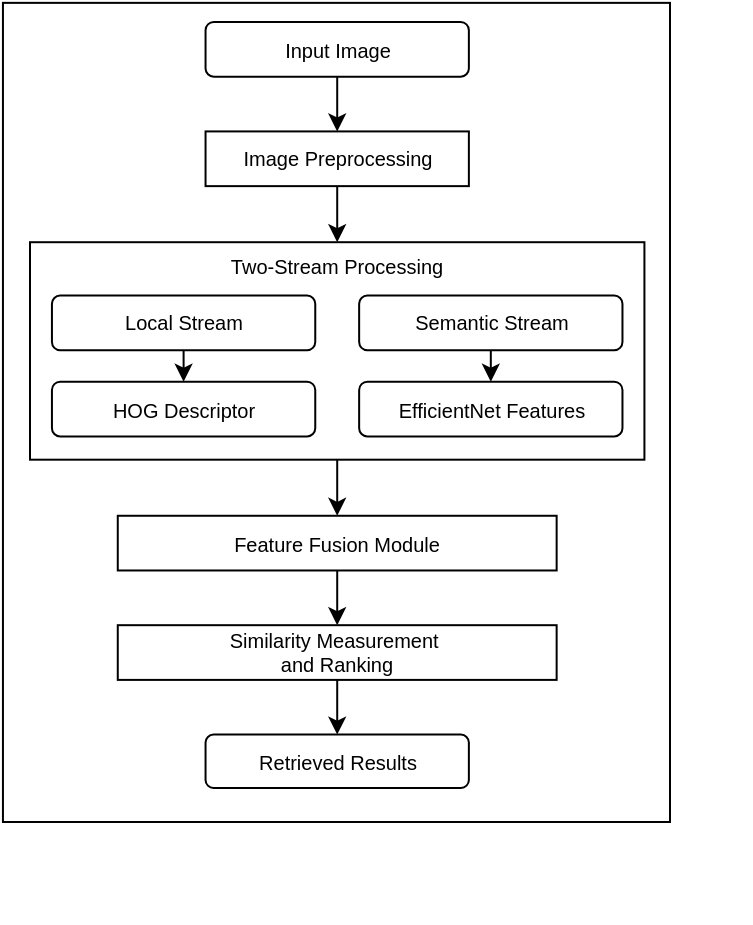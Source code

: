 <mxfile version="26.1.0">
  <diagram name="CBIR System Architecture" id="S-0bKFMH3jOqiqkQE8cs">
    <mxGraphModel dx="1002" dy="531" grid="1" gridSize="10" guides="1" tooltips="1" connect="1" arrows="1" fold="1" page="1" pageScale="1" pageWidth="827" pageHeight="1169" math="0" shadow="0">
      <root>
        <mxCell id="0" />
        <mxCell id="1" parent="0" />
        <mxCell id="0YmC3L3jLY-4lqqq2FHN-2" value="" style="group;fontSize=10;strokeWidth=1;" vertex="1" connectable="0" parent="1">
          <mxGeometry x="480" y="290" width="360" height="450" as="geometry" />
        </mxCell>
        <mxCell id="0YmC3L3jLY-4lqqq2FHN-3" value="" style="rounded=0;whiteSpace=wrap;html=1;" vertex="1" parent="0YmC3L3jLY-4lqqq2FHN-2">
          <mxGeometry x="-13.53" y="-9.57" width="333.53" height="409.57" as="geometry" />
        </mxCell>
        <mxCell id="2SeL0Gn1fTy4U4uI-d4s-10" style="edgeStyle=orthogonalEdgeStyle;rounded=0;orthogonalLoop=1;jettySize=auto;html=1;exitX=0.5;exitY=1;exitDx=0;exitDy=0;entryX=0.5;entryY=0;entryDx=0;entryDy=0;strokeWidth=1;fontStyle=0;fontSize=10;" parent="0YmC3L3jLY-4lqqq2FHN-2" source="Cbja1di_zOioqlzYBnRs-15" target="Cbja1di_zOioqlzYBnRs-16" edge="1">
          <mxGeometry relative="1" as="geometry" />
        </mxCell>
        <mxCell id="Cbja1di_zOioqlzYBnRs-15" value="&lt;span style=&quot;text-wrap-mode: nowrap;&quot;&gt;Two-Stream Processing&lt;/span&gt;" style="rounded=0;whiteSpace=wrap;html=1;verticalAlign=top;fontStyle=0;fontSize=10;strokeWidth=1;" parent="0YmC3L3jLY-4lqqq2FHN-2" vertex="1">
          <mxGeometry y="110.106" width="307.21" height="108.739" as="geometry" />
        </mxCell>
        <mxCell id="2SeL0Gn1fTy4U4uI-d4s-12" style="edgeStyle=orthogonalEdgeStyle;rounded=0;orthogonalLoop=1;jettySize=auto;html=1;exitX=0.5;exitY=1;exitDx=0;exitDy=0;entryX=0.5;entryY=0;entryDx=0;entryDy=0;strokeWidth=1;fontStyle=0;fontSize=10;" parent="0YmC3L3jLY-4lqqq2FHN-2" source="Cbja1di_zOioqlzYBnRs-1" target="Cbja1di_zOioqlzYBnRs-2" edge="1">
          <mxGeometry relative="1" as="geometry" />
        </mxCell>
        <mxCell id="Cbja1di_zOioqlzYBnRs-1" value="Input Image" style="rounded=1;whiteSpace=wrap;html=1;fontStyle=0;fontSize=10;strokeWidth=1;" parent="0YmC3L3jLY-4lqqq2FHN-2" vertex="1">
          <mxGeometry x="87.774" width="131.661" height="27.356" as="geometry" />
        </mxCell>
        <mxCell id="2SeL0Gn1fTy4U4uI-d4s-11" style="edgeStyle=orthogonalEdgeStyle;rounded=0;orthogonalLoop=1;jettySize=auto;html=1;exitX=0.5;exitY=1;exitDx=0;exitDy=0;entryX=0.5;entryY=0;entryDx=0;entryDy=0;strokeWidth=1;fontStyle=0;fontSize=10;" parent="0YmC3L3jLY-4lqqq2FHN-2" source="Cbja1di_zOioqlzYBnRs-2" target="Cbja1di_zOioqlzYBnRs-15" edge="1">
          <mxGeometry relative="1" as="geometry" />
        </mxCell>
        <mxCell id="Cbja1di_zOioqlzYBnRs-2" value="Image Preprocessing" style="rounded=0;whiteSpace=wrap;html=1;fontStyle=0;fontSize=10;strokeWidth=1;" parent="0YmC3L3jLY-4lqqq2FHN-2" vertex="1">
          <mxGeometry x="87.774" y="54.711" width="131.661" height="27.356" as="geometry" />
        </mxCell>
        <mxCell id="2SeL0Gn1fTy4U4uI-d4s-5" style="edgeStyle=orthogonalEdgeStyle;rounded=0;orthogonalLoop=1;jettySize=auto;html=1;exitX=0.5;exitY=1;exitDx=0;exitDy=0;entryX=0.5;entryY=0;entryDx=0;entryDy=0;strokeWidth=1;fontStyle=0;fontSize=10;" parent="0YmC3L3jLY-4lqqq2FHN-2" source="Cbja1di_zOioqlzYBnRs-4" target="Cbja1di_zOioqlzYBnRs-6" edge="1">
          <mxGeometry relative="1" as="geometry" />
        </mxCell>
        <mxCell id="Cbja1di_zOioqlzYBnRs-4" value="Local Stream" style="rounded=1;whiteSpace=wrap;html=1;fontStyle=0;fontSize=10;strokeWidth=1;" parent="0YmC3L3jLY-4lqqq2FHN-2" vertex="1">
          <mxGeometry x="10.972" y="136.778" width="131.661" height="27.356" as="geometry" />
        </mxCell>
        <mxCell id="2SeL0Gn1fTy4U4uI-d4s-6" style="edgeStyle=orthogonalEdgeStyle;rounded=0;orthogonalLoop=1;jettySize=auto;html=1;exitX=0.5;exitY=1;exitDx=0;exitDy=0;entryX=0.5;entryY=0;entryDx=0;entryDy=0;strokeWidth=1;fontStyle=0;fontSize=10;" parent="0YmC3L3jLY-4lqqq2FHN-2" source="Cbja1di_zOioqlzYBnRs-5" target="Cbja1di_zOioqlzYBnRs-7" edge="1">
          <mxGeometry relative="1" as="geometry" />
        </mxCell>
        <mxCell id="Cbja1di_zOioqlzYBnRs-5" value="Semantic Stream" style="rounded=1;whiteSpace=wrap;html=1;fontStyle=0;fontSize=10;strokeWidth=1;" parent="0YmC3L3jLY-4lqqq2FHN-2" vertex="1">
          <mxGeometry x="164.577" y="136.778" width="131.661" height="27.356" as="geometry" />
        </mxCell>
        <mxCell id="Cbja1di_zOioqlzYBnRs-6" value="HOG Descriptor" style="rounded=1;whiteSpace=wrap;html=1;fontStyle=0;fontSize=10;strokeWidth=1;" parent="0YmC3L3jLY-4lqqq2FHN-2" vertex="1">
          <mxGeometry x="10.972" y="179.863" width="131.661" height="27.356" as="geometry" />
        </mxCell>
        <mxCell id="Cbja1di_zOioqlzYBnRs-7" value="EfficientNet Features" style="rounded=1;whiteSpace=wrap;html=1;fontStyle=0;fontSize=10;strokeWidth=1;" parent="0YmC3L3jLY-4lqqq2FHN-2" vertex="1">
          <mxGeometry x="164.577" y="179.863" width="131.661" height="27.356" as="geometry" />
        </mxCell>
        <mxCell id="Cbja1di_zOioqlzYBnRs-12" value="Retrieved Results" style="rounded=1;whiteSpace=wrap;html=1;fontStyle=0;fontSize=10;strokeWidth=1;" parent="0YmC3L3jLY-4lqqq2FHN-2" vertex="1">
          <mxGeometry x="87.774" y="356.307" width="131.661" height="26.672" as="geometry" />
        </mxCell>
        <mxCell id="2SeL0Gn1fTy4U4uI-d4s-9" style="edgeStyle=orthogonalEdgeStyle;rounded=0;orthogonalLoop=1;jettySize=auto;html=1;exitX=0.5;exitY=1;exitDx=0;exitDy=0;entryX=0.5;entryY=0;entryDx=0;entryDy=0;strokeWidth=1;fontStyle=0;fontSize=10;" parent="0YmC3L3jLY-4lqqq2FHN-2" source="Cbja1di_zOioqlzYBnRs-16" target="Cbja1di_zOioqlzYBnRs-17" edge="1">
          <mxGeometry relative="1" as="geometry" />
        </mxCell>
        <mxCell id="Cbja1di_zOioqlzYBnRs-16" value="&lt;span style=&quot;text-wrap-mode: nowrap;&quot;&gt;Feature Fusion Module&lt;/span&gt;" style="rounded=0;whiteSpace=wrap;html=1;fontStyle=0;fontSize=10;strokeWidth=1;" parent="0YmC3L3jLY-4lqqq2FHN-2" vertex="1">
          <mxGeometry x="43.887" y="246.884" width="219.436" height="27.356" as="geometry" />
        </mxCell>
        <mxCell id="2SeL0Gn1fTy4U4uI-d4s-8" style="edgeStyle=orthogonalEdgeStyle;rounded=0;orthogonalLoop=1;jettySize=auto;html=1;exitX=0.5;exitY=1;exitDx=0;exitDy=0;entryX=0.5;entryY=0;entryDx=0;entryDy=0;strokeWidth=1;fontStyle=0;fontSize=10;" parent="0YmC3L3jLY-4lqqq2FHN-2" source="Cbja1di_zOioqlzYBnRs-17" target="Cbja1di_zOioqlzYBnRs-12" edge="1">
          <mxGeometry relative="1" as="geometry" />
        </mxCell>
        <mxCell id="Cbja1di_zOioqlzYBnRs-17" value="&lt;span style=&quot;text-wrap-mode: nowrap;&quot;&gt;Similarity Measurement&amp;nbsp;&lt;/span&gt;&lt;div&gt;&lt;span style=&quot;text-wrap-mode: nowrap;&quot;&gt;and Ranking&lt;/span&gt;&lt;/div&gt;" style="rounded=0;whiteSpace=wrap;html=1;fontStyle=0;fontSize=10;align=center;strokeWidth=1;" parent="0YmC3L3jLY-4lqqq2FHN-2" vertex="1">
          <mxGeometry x="43.887" y="301.596" width="219.436" height="27.356" as="geometry" />
        </mxCell>
      </root>
    </mxGraphModel>
  </diagram>
</mxfile>
